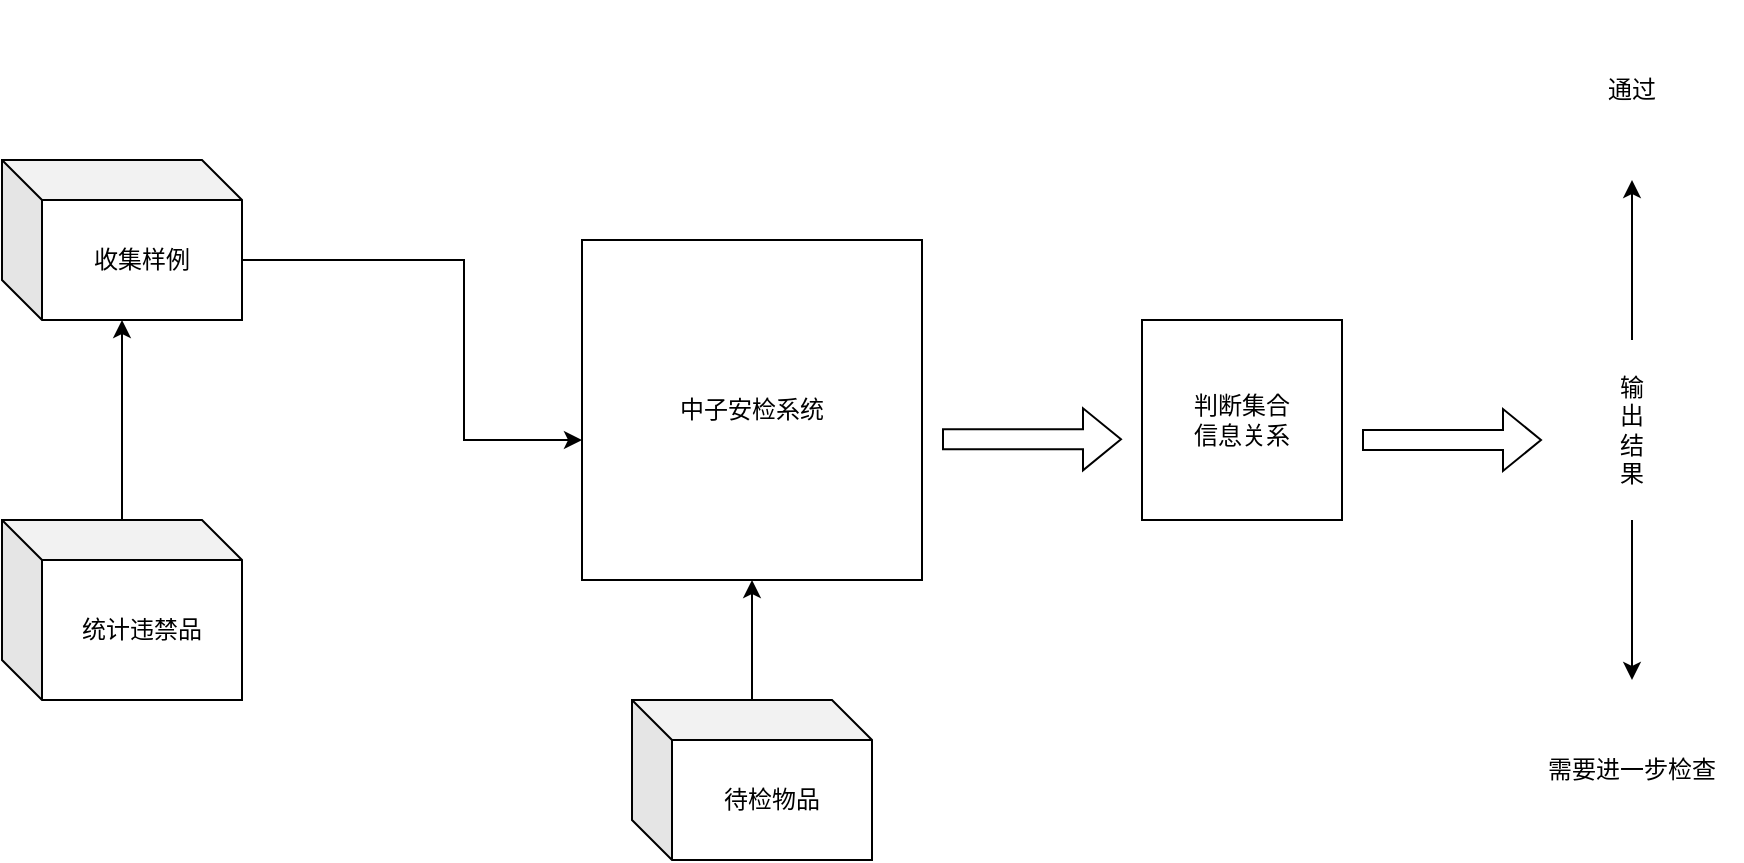 <mxfile version="22.1.16" type="github">
  <diagram name="Page-1" id="VCpJiN9lBQyXpbsmq7-H">
    <mxGraphModel dx="1358" dy="715" grid="1" gridSize="10" guides="1" tooltips="1" connect="1" arrows="1" fold="1" page="1" pageScale="1" pageWidth="850" pageHeight="1100" math="0" shadow="0">
      <root>
        <mxCell id="0" />
        <mxCell id="1" parent="0" />
        <mxCell id="DWnoM8MXpBWE4JJVsXHj-11" style="edgeStyle=orthogonalEdgeStyle;rounded=0;orthogonalLoop=1;jettySize=auto;html=1;" edge="1" parent="1" source="DWnoM8MXpBWE4JJVsXHj-1" target="DWnoM8MXpBWE4JJVsXHj-2">
          <mxGeometry relative="1" as="geometry" />
        </mxCell>
        <mxCell id="DWnoM8MXpBWE4JJVsXHj-1" value="统计违禁品" style="shape=cube;whiteSpace=wrap;html=1;boundedLbl=1;backgroundOutline=1;darkOpacity=0.05;darkOpacity2=0.1;" vertex="1" parent="1">
          <mxGeometry x="30" y="460" width="120" height="90" as="geometry" />
        </mxCell>
        <mxCell id="DWnoM8MXpBWE4JJVsXHj-3" style="edgeStyle=orthogonalEdgeStyle;rounded=0;orthogonalLoop=1;jettySize=auto;html=1;exitX=0;exitY=0;exitDx=120;exitDy=50;exitPerimeter=0;" edge="1" parent="1" source="DWnoM8MXpBWE4JJVsXHj-2">
          <mxGeometry relative="1" as="geometry">
            <mxPoint x="320" y="420" as="targetPoint" />
            <mxPoint x="160" y="330" as="sourcePoint" />
            <Array as="points">
              <mxPoint x="261" y="330" />
              <mxPoint x="261" y="420" />
            </Array>
          </mxGeometry>
        </mxCell>
        <mxCell id="DWnoM8MXpBWE4JJVsXHj-2" value="收集样例" style="shape=cube;whiteSpace=wrap;html=1;boundedLbl=1;backgroundOutline=1;darkOpacity=0.05;darkOpacity2=0.1;" vertex="1" parent="1">
          <mxGeometry x="30" y="280" width="120" height="80" as="geometry" />
        </mxCell>
        <mxCell id="DWnoM8MXpBWE4JJVsXHj-5" value="中子安检系统" style="whiteSpace=wrap;html=1;aspect=fixed;" vertex="1" parent="1">
          <mxGeometry x="320" y="320" width="170" height="170" as="geometry" />
        </mxCell>
        <mxCell id="DWnoM8MXpBWE4JJVsXHj-8" style="edgeStyle=orthogonalEdgeStyle;rounded=0;orthogonalLoop=1;jettySize=auto;html=1;entryX=0.5;entryY=1;entryDx=0;entryDy=0;" edge="1" parent="1" source="DWnoM8MXpBWE4JJVsXHj-7" target="DWnoM8MXpBWE4JJVsXHj-5">
          <mxGeometry relative="1" as="geometry" />
        </mxCell>
        <mxCell id="DWnoM8MXpBWE4JJVsXHj-7" value="待检物品" style="shape=cube;whiteSpace=wrap;html=1;boundedLbl=1;backgroundOutline=1;darkOpacity=0.05;darkOpacity2=0.1;" vertex="1" parent="1">
          <mxGeometry x="345" y="550" width="120" height="80" as="geometry" />
        </mxCell>
        <mxCell id="DWnoM8MXpBWE4JJVsXHj-9" value="" style="shape=flexArrow;endArrow=classic;html=1;rounded=0;" edge="1" parent="1">
          <mxGeometry width="50" height="50" relative="1" as="geometry">
            <mxPoint x="500" y="419.66" as="sourcePoint" />
            <mxPoint x="590" y="419.66" as="targetPoint" />
          </mxGeometry>
        </mxCell>
        <mxCell id="DWnoM8MXpBWE4JJVsXHj-10" value="判断集合&lt;br&gt;信息关系" style="whiteSpace=wrap;html=1;aspect=fixed;" vertex="1" parent="1">
          <mxGeometry x="600" y="360" width="100" height="100" as="geometry" />
        </mxCell>
        <mxCell id="DWnoM8MXpBWE4JJVsXHj-12" value="" style="shape=flexArrow;endArrow=classic;html=1;rounded=0;" edge="1" parent="1">
          <mxGeometry width="50" height="50" relative="1" as="geometry">
            <mxPoint x="710" y="420" as="sourcePoint" />
            <mxPoint x="800" y="420" as="targetPoint" />
          </mxGeometry>
        </mxCell>
        <mxCell id="DWnoM8MXpBWE4JJVsXHj-21" value="" style="edgeStyle=orthogonalEdgeStyle;rounded=0;orthogonalLoop=1;jettySize=auto;html=1;" edge="1" parent="1" source="DWnoM8MXpBWE4JJVsXHj-13" target="DWnoM8MXpBWE4JJVsXHj-20">
          <mxGeometry relative="1" as="geometry" />
        </mxCell>
        <mxCell id="DWnoM8MXpBWE4JJVsXHj-23" value="" style="edgeStyle=orthogonalEdgeStyle;rounded=0;orthogonalLoop=1;jettySize=auto;html=1;" edge="1" parent="1" source="DWnoM8MXpBWE4JJVsXHj-13" target="DWnoM8MXpBWE4JJVsXHj-22">
          <mxGeometry relative="1" as="geometry" />
        </mxCell>
        <mxCell id="DWnoM8MXpBWE4JJVsXHj-13" value="输&lt;br&gt;出&lt;br&gt;结&lt;br&gt;果" style="text;html=1;strokeColor=none;fillColor=none;align=center;verticalAlign=middle;whiteSpace=wrap;rounded=0;" vertex="1" parent="1">
          <mxGeometry x="790" y="370" width="110" height="90" as="geometry" />
        </mxCell>
        <mxCell id="DWnoM8MXpBWE4JJVsXHj-20" value="通过" style="text;html=1;strokeColor=none;fillColor=none;align=center;verticalAlign=middle;whiteSpace=wrap;rounded=0;" vertex="1" parent="1">
          <mxGeometry x="790" y="200" width="110" height="90" as="geometry" />
        </mxCell>
        <mxCell id="DWnoM8MXpBWE4JJVsXHj-22" value="需要进一步检查" style="text;html=1;strokeColor=none;fillColor=none;align=center;verticalAlign=middle;whiteSpace=wrap;rounded=0;" vertex="1" parent="1">
          <mxGeometry x="790" y="540" width="110" height="90" as="geometry" />
        </mxCell>
      </root>
    </mxGraphModel>
  </diagram>
</mxfile>
